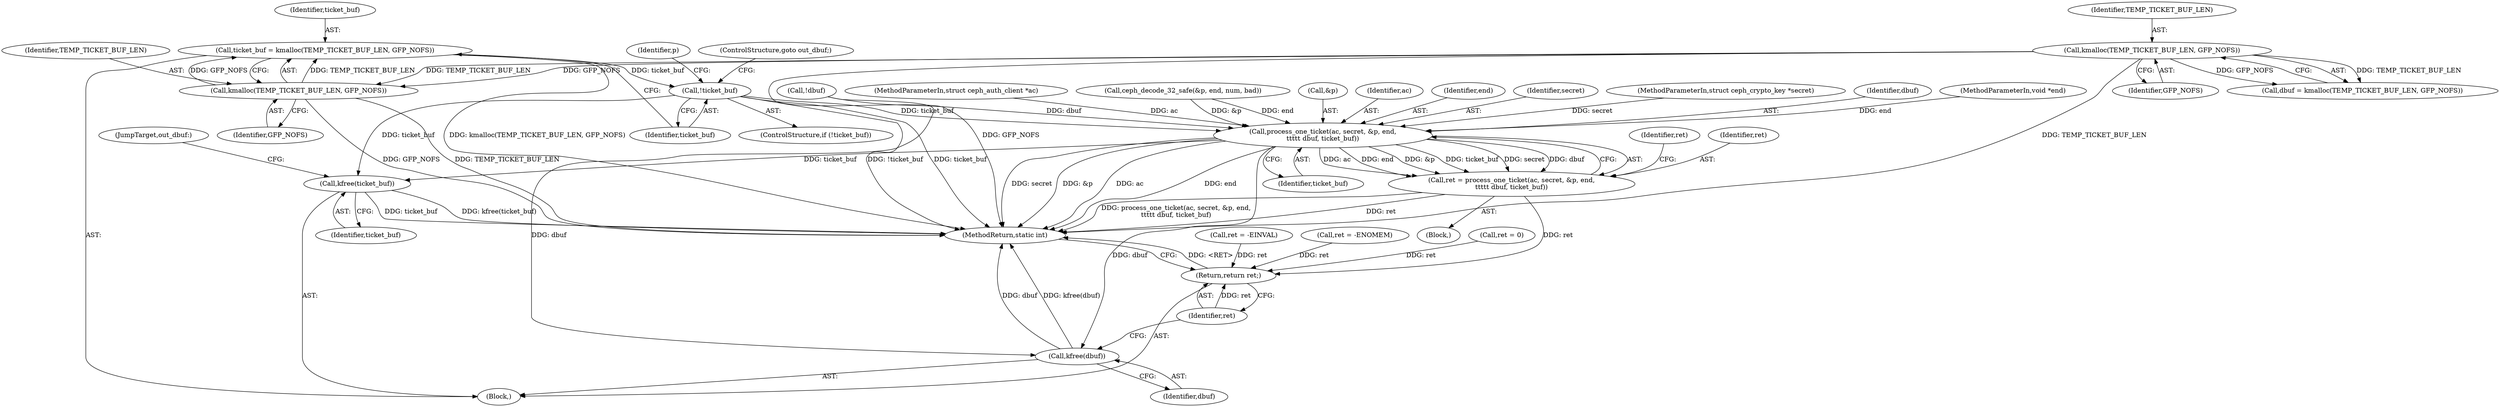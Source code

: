 digraph "0_linux_c27a3e4d667fdcad3db7b104f75659478e0c68d8_0@pointer" {
"1000130" [label="(Call,ticket_buf = kmalloc(TEMP_TICKET_BUF_LEN, GFP_NOFS))"];
"1000132" [label="(Call,kmalloc(TEMP_TICKET_BUF_LEN, GFP_NOFS))"];
"1000117" [label="(Call,kmalloc(TEMP_TICKET_BUF_LEN, GFP_NOFS))"];
"1000136" [label="(Call,!ticket_buf)"];
"1000167" [label="(Call,process_one_ticket(ac, secret, &p, end,\n\t\t\t\t\t dbuf, ticket_buf))"];
"1000165" [label="(Call,ret = process_one_ticket(ac, secret, &p, end,\n\t\t\t\t\t dbuf, ticket_buf))"];
"1000187" [label="(Return,return ret;)"];
"1000182" [label="(Call,kfree(ticket_buf))"];
"1000185" [label="(Call,kfree(dbuf))"];
"1000117" [label="(Call,kmalloc(TEMP_TICKET_BUF_LEN, GFP_NOFS))"];
"1000186" [label="(Identifier,dbuf)"];
"1000141" [label="(Identifier,p)"];
"1000118" [label="(Identifier,TEMP_TICKET_BUF_LEN)"];
"1000105" [label="(Block,)"];
"1000184" [label="(JumpTarget,out_dbuf:)"];
"1000176" [label="(Identifier,ret)"];
"1000119" [label="(Identifier,GFP_NOFS)"];
"1000169" [label="(Identifier,secret)"];
"1000136" [label="(Call,!ticket_buf)"];
"1000133" [label="(Identifier,TEMP_TICKET_BUF_LEN)"];
"1000166" [label="(Identifier,ret)"];
"1000121" [label="(Call,!dbuf)"];
"1000183" [label="(Identifier,ticket_buf)"];
"1000131" [label="(Identifier,ticket_buf)"];
"1000134" [label="(Identifier,GFP_NOFS)"];
"1000190" [label="(Call,ret = -EINVAL)"];
"1000130" [label="(Call,ticket_buf = kmalloc(TEMP_TICKET_BUF_LEN, GFP_NOFS))"];
"1000102" [label="(MethodParameterIn,struct ceph_crypto_key *secret)"];
"1000174" [label="(Identifier,ticket_buf)"];
"1000135" [label="(ControlStructure,if (!ticket_buf))"];
"1000165" [label="(Call,ret = process_one_ticket(ac, secret, &p, end,\n\t\t\t\t\t dbuf, ticket_buf))"];
"1000137" [label="(Identifier,ticket_buf)"];
"1000185" [label="(Call,kfree(dbuf))"];
"1000182" [label="(Call,kfree(ticket_buf))"];
"1000173" [label="(Identifier,dbuf)"];
"1000167" [label="(Call,process_one_ticket(ac, secret, &p, end,\n\t\t\t\t\t dbuf, ticket_buf))"];
"1000104" [label="(MethodParameterIn,void *end)"];
"1000195" [label="(MethodReturn,static int)"];
"1000138" [label="(ControlStructure,goto out_dbuf;)"];
"1000101" [label="(MethodParameterIn,struct ceph_auth_client *ac)"];
"1000152" [label="(Call,ceph_decode_32_safe(&p, end, num, bad))"];
"1000170" [label="(Call,&p)"];
"1000126" [label="(Call,ret = -ENOMEM)"];
"1000178" [label="(Call,ret = 0)"];
"1000115" [label="(Call,dbuf = kmalloc(TEMP_TICKET_BUF_LEN, GFP_NOFS))"];
"1000187" [label="(Return,return ret;)"];
"1000168" [label="(Identifier,ac)"];
"1000188" [label="(Identifier,ret)"];
"1000132" [label="(Call,kmalloc(TEMP_TICKET_BUF_LEN, GFP_NOFS))"];
"1000164" [label="(Block,)"];
"1000172" [label="(Identifier,end)"];
"1000130" -> "1000105"  [label="AST: "];
"1000130" -> "1000132"  [label="CFG: "];
"1000131" -> "1000130"  [label="AST: "];
"1000132" -> "1000130"  [label="AST: "];
"1000137" -> "1000130"  [label="CFG: "];
"1000130" -> "1000195"  [label="DDG: kmalloc(TEMP_TICKET_BUF_LEN, GFP_NOFS)"];
"1000132" -> "1000130"  [label="DDG: TEMP_TICKET_BUF_LEN"];
"1000132" -> "1000130"  [label="DDG: GFP_NOFS"];
"1000130" -> "1000136"  [label="DDG: ticket_buf"];
"1000132" -> "1000134"  [label="CFG: "];
"1000133" -> "1000132"  [label="AST: "];
"1000134" -> "1000132"  [label="AST: "];
"1000132" -> "1000195"  [label="DDG: GFP_NOFS"];
"1000132" -> "1000195"  [label="DDG: TEMP_TICKET_BUF_LEN"];
"1000117" -> "1000132"  [label="DDG: TEMP_TICKET_BUF_LEN"];
"1000117" -> "1000132"  [label="DDG: GFP_NOFS"];
"1000117" -> "1000115"  [label="AST: "];
"1000117" -> "1000119"  [label="CFG: "];
"1000118" -> "1000117"  [label="AST: "];
"1000119" -> "1000117"  [label="AST: "];
"1000115" -> "1000117"  [label="CFG: "];
"1000117" -> "1000195"  [label="DDG: TEMP_TICKET_BUF_LEN"];
"1000117" -> "1000195"  [label="DDG: GFP_NOFS"];
"1000117" -> "1000115"  [label="DDG: TEMP_TICKET_BUF_LEN"];
"1000117" -> "1000115"  [label="DDG: GFP_NOFS"];
"1000136" -> "1000135"  [label="AST: "];
"1000136" -> "1000137"  [label="CFG: "];
"1000137" -> "1000136"  [label="AST: "];
"1000138" -> "1000136"  [label="CFG: "];
"1000141" -> "1000136"  [label="CFG: "];
"1000136" -> "1000195"  [label="DDG: !ticket_buf"];
"1000136" -> "1000195"  [label="DDG: ticket_buf"];
"1000136" -> "1000167"  [label="DDG: ticket_buf"];
"1000136" -> "1000182"  [label="DDG: ticket_buf"];
"1000167" -> "1000165"  [label="AST: "];
"1000167" -> "1000174"  [label="CFG: "];
"1000168" -> "1000167"  [label="AST: "];
"1000169" -> "1000167"  [label="AST: "];
"1000170" -> "1000167"  [label="AST: "];
"1000172" -> "1000167"  [label="AST: "];
"1000173" -> "1000167"  [label="AST: "];
"1000174" -> "1000167"  [label="AST: "];
"1000165" -> "1000167"  [label="CFG: "];
"1000167" -> "1000195"  [label="DDG: ac"];
"1000167" -> "1000195"  [label="DDG: end"];
"1000167" -> "1000195"  [label="DDG: secret"];
"1000167" -> "1000195"  [label="DDG: &p"];
"1000167" -> "1000165"  [label="DDG: ac"];
"1000167" -> "1000165"  [label="DDG: end"];
"1000167" -> "1000165"  [label="DDG: &p"];
"1000167" -> "1000165"  [label="DDG: ticket_buf"];
"1000167" -> "1000165"  [label="DDG: secret"];
"1000167" -> "1000165"  [label="DDG: dbuf"];
"1000101" -> "1000167"  [label="DDG: ac"];
"1000102" -> "1000167"  [label="DDG: secret"];
"1000152" -> "1000167"  [label="DDG: &p"];
"1000152" -> "1000167"  [label="DDG: end"];
"1000104" -> "1000167"  [label="DDG: end"];
"1000121" -> "1000167"  [label="DDG: dbuf"];
"1000167" -> "1000182"  [label="DDG: ticket_buf"];
"1000167" -> "1000185"  [label="DDG: dbuf"];
"1000165" -> "1000164"  [label="AST: "];
"1000166" -> "1000165"  [label="AST: "];
"1000176" -> "1000165"  [label="CFG: "];
"1000165" -> "1000195"  [label="DDG: ret"];
"1000165" -> "1000195"  [label="DDG: process_one_ticket(ac, secret, &p, end,\n\t\t\t\t\t dbuf, ticket_buf)"];
"1000165" -> "1000187"  [label="DDG: ret"];
"1000187" -> "1000105"  [label="AST: "];
"1000187" -> "1000188"  [label="CFG: "];
"1000188" -> "1000187"  [label="AST: "];
"1000195" -> "1000187"  [label="CFG: "];
"1000187" -> "1000195"  [label="DDG: <RET>"];
"1000188" -> "1000187"  [label="DDG: ret"];
"1000178" -> "1000187"  [label="DDG: ret"];
"1000190" -> "1000187"  [label="DDG: ret"];
"1000126" -> "1000187"  [label="DDG: ret"];
"1000182" -> "1000105"  [label="AST: "];
"1000182" -> "1000183"  [label="CFG: "];
"1000183" -> "1000182"  [label="AST: "];
"1000184" -> "1000182"  [label="CFG: "];
"1000182" -> "1000195"  [label="DDG: kfree(ticket_buf)"];
"1000182" -> "1000195"  [label="DDG: ticket_buf"];
"1000185" -> "1000105"  [label="AST: "];
"1000185" -> "1000186"  [label="CFG: "];
"1000186" -> "1000185"  [label="AST: "];
"1000188" -> "1000185"  [label="CFG: "];
"1000185" -> "1000195"  [label="DDG: kfree(dbuf)"];
"1000185" -> "1000195"  [label="DDG: dbuf"];
"1000121" -> "1000185"  [label="DDG: dbuf"];
}
